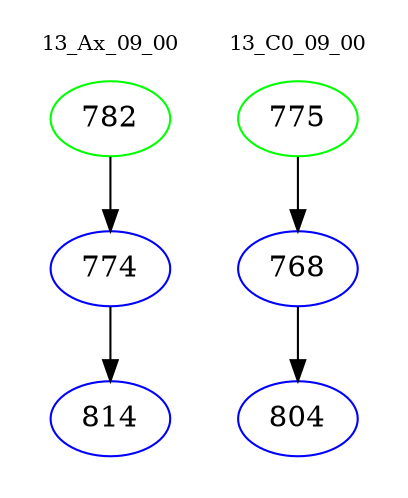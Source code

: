 digraph{
subgraph cluster_0 {
color = white
label = "13_Ax_09_00";
fontsize=10;
T0_782 [label="782", color="green"]
T0_782 -> T0_774 [color="black"]
T0_774 [label="774", color="blue"]
T0_774 -> T0_814 [color="black"]
T0_814 [label="814", color="blue"]
}
subgraph cluster_1 {
color = white
label = "13_C0_09_00";
fontsize=10;
T1_775 [label="775", color="green"]
T1_775 -> T1_768 [color="black"]
T1_768 [label="768", color="blue"]
T1_768 -> T1_804 [color="black"]
T1_804 [label="804", color="blue"]
}
}
